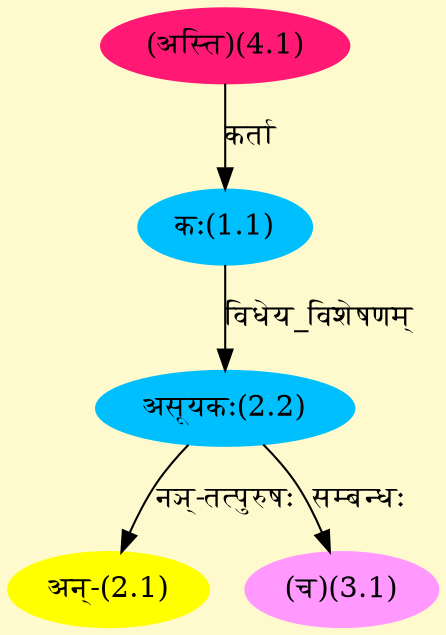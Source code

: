 digraph G{
rankdir=BT;
 compound=true;
 bgcolor="lemonchiffon1";
Node1_1 [style=filled, color="#00BFFF" label = "कः(1.1)"]
Node4_1 [style=filled, color="#FF1975" label = "(अस्ति)(4.1)"]
Node2_1 [style=filled, color="#FFFF00" label = "अन्-(2.1)"]
Node2_2 [style=filled, color="#00BFFF" label = "असूयकः(2.2)"]
Node3_1 [style=filled, color="#FF99FF" label = "(च)(3.1)"]
/* Start of Relations section */

Node1_1 -> Node4_1 [  label="कर्ता"  dir="back" ]
Node2_1 -> Node2_2 [  label="नञ्-तत्पुरुषः"  dir="back" ]
Node2_2 -> Node1_1 [  label="विधेय_विशेषणम्"  dir="back" ]
Node3_1 -> Node2_2 [  label="सम्बन्धः"  dir="back" ]
}

